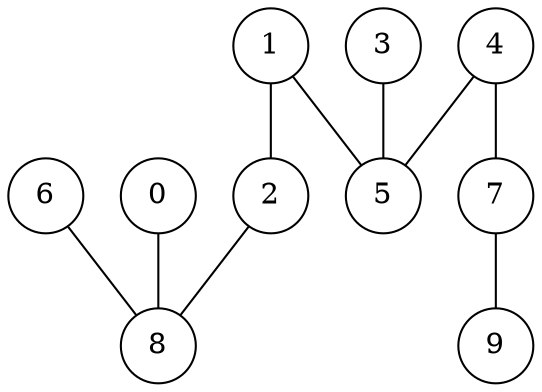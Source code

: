 graph G {
    node [shape=circle];
    6 -- 8;
    4 -- 7;
    4 -- 5;
    0 -- 8;
    7 -- 9;
    3 -- 5;
    2 -- 8;
    1 -- 2;
    1 -- 5;
}
